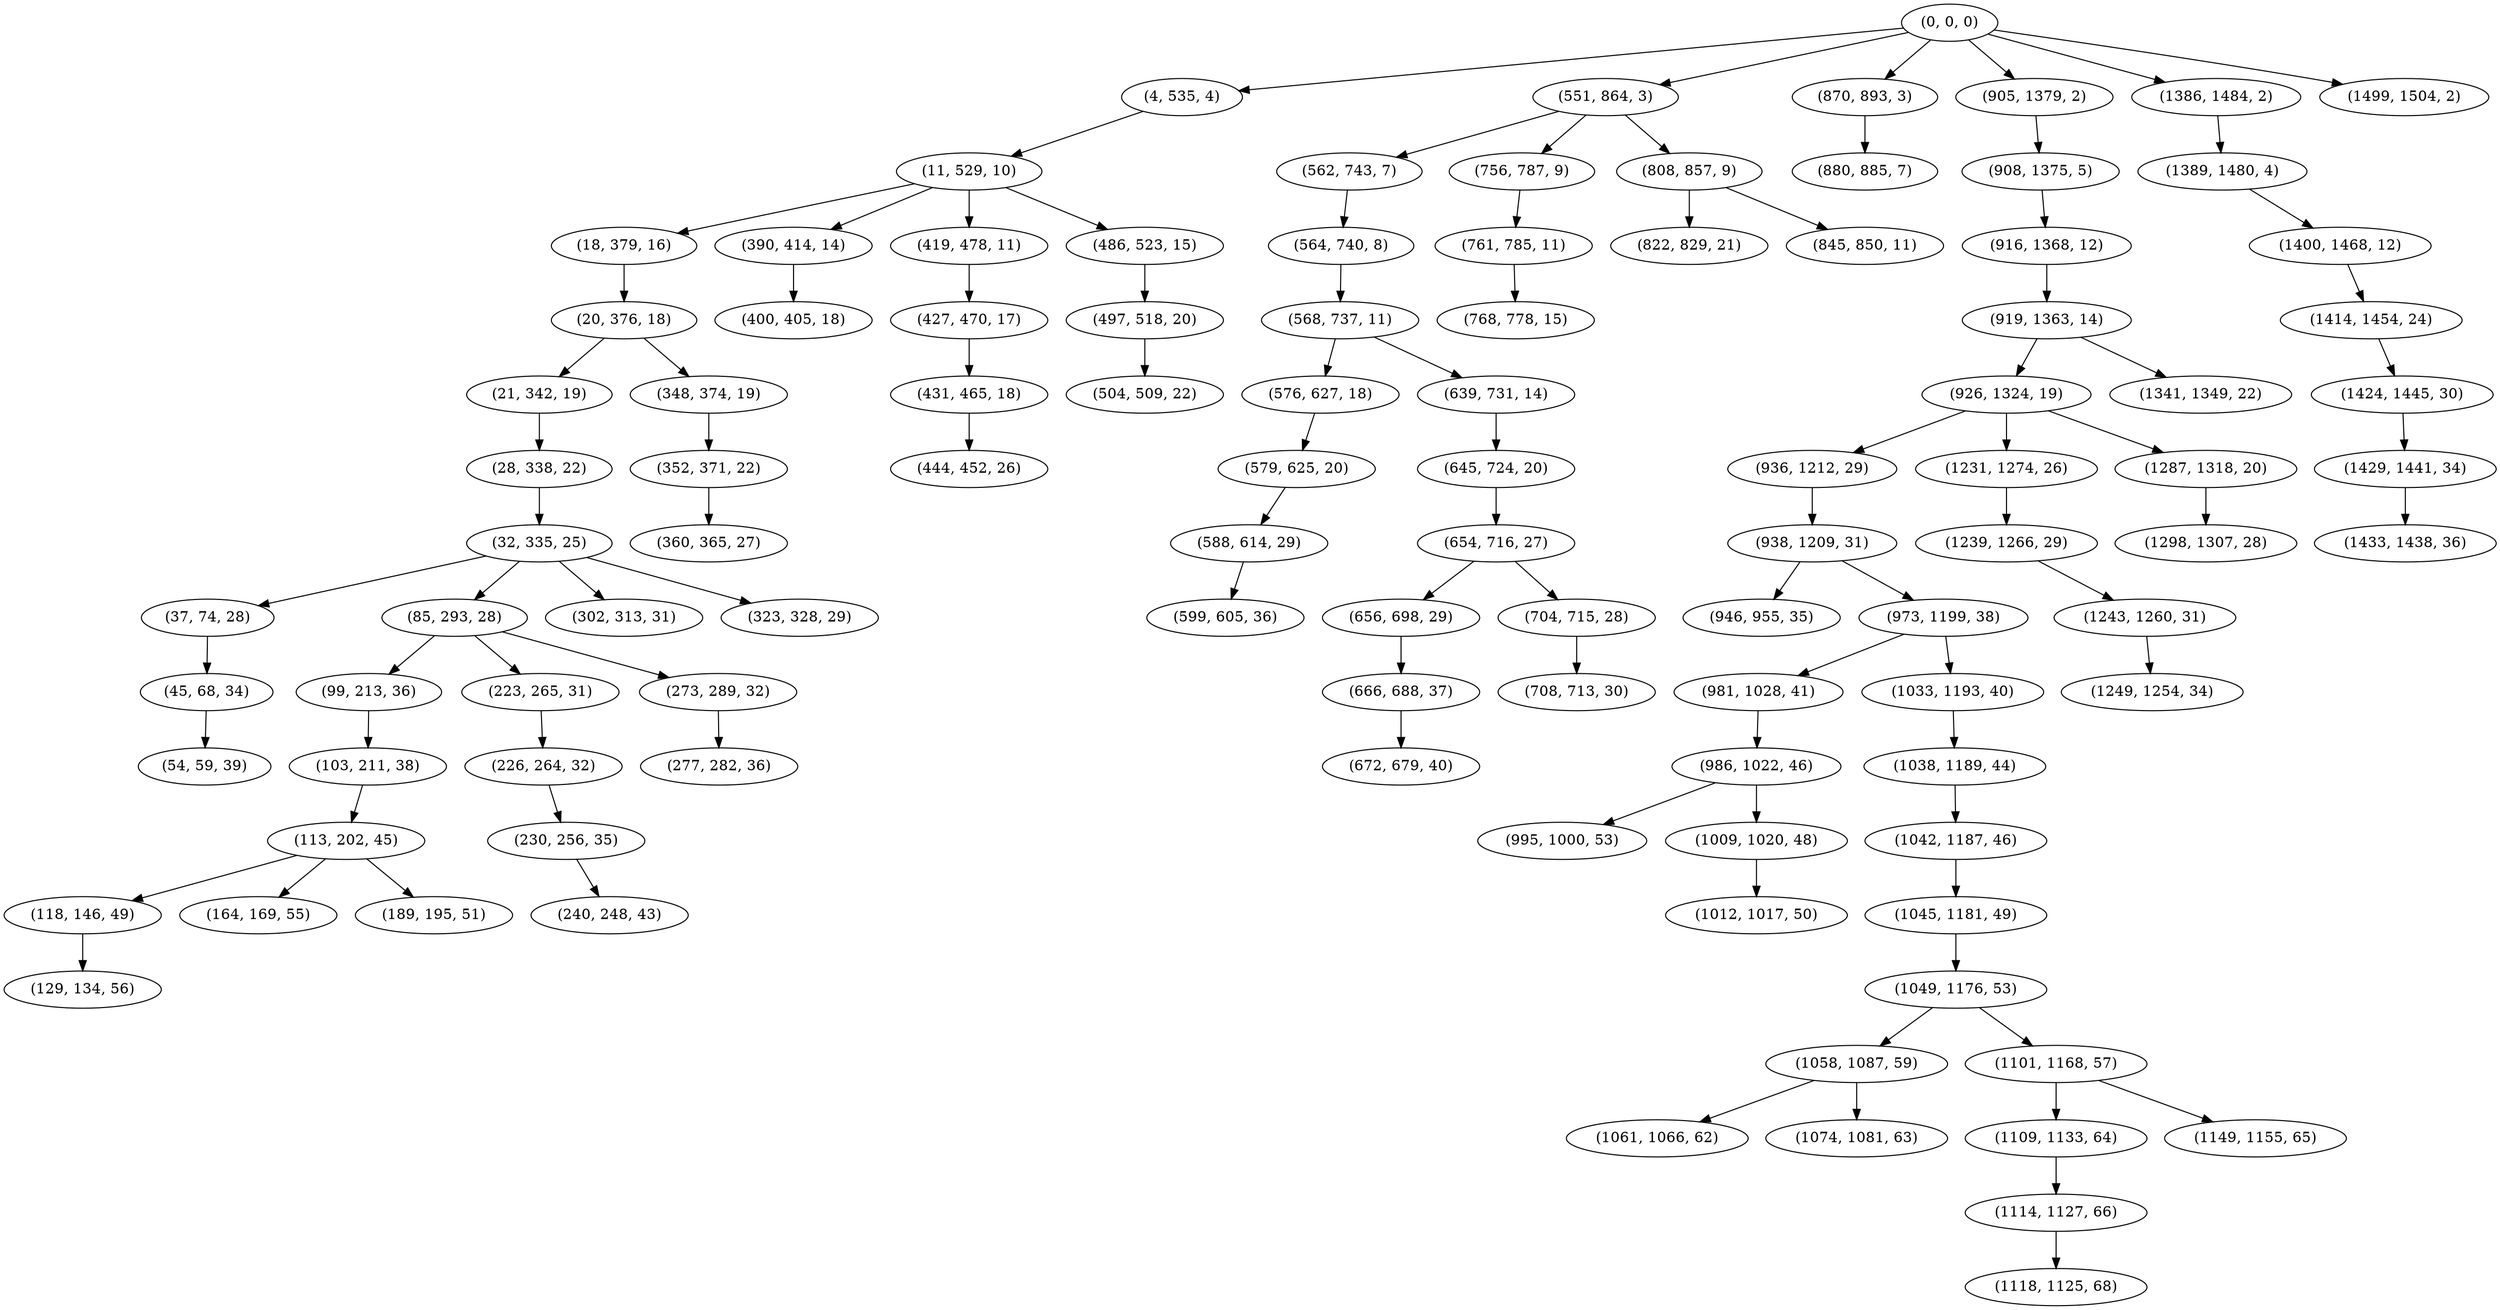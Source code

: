 digraph tree {
    "(0, 0, 0)";
    "(4, 535, 4)";
    "(11, 529, 10)";
    "(18, 379, 16)";
    "(20, 376, 18)";
    "(21, 342, 19)";
    "(28, 338, 22)";
    "(32, 335, 25)";
    "(37, 74, 28)";
    "(45, 68, 34)";
    "(54, 59, 39)";
    "(85, 293, 28)";
    "(99, 213, 36)";
    "(103, 211, 38)";
    "(113, 202, 45)";
    "(118, 146, 49)";
    "(129, 134, 56)";
    "(164, 169, 55)";
    "(189, 195, 51)";
    "(223, 265, 31)";
    "(226, 264, 32)";
    "(230, 256, 35)";
    "(240, 248, 43)";
    "(273, 289, 32)";
    "(277, 282, 36)";
    "(302, 313, 31)";
    "(323, 328, 29)";
    "(348, 374, 19)";
    "(352, 371, 22)";
    "(360, 365, 27)";
    "(390, 414, 14)";
    "(400, 405, 18)";
    "(419, 478, 11)";
    "(427, 470, 17)";
    "(431, 465, 18)";
    "(444, 452, 26)";
    "(486, 523, 15)";
    "(497, 518, 20)";
    "(504, 509, 22)";
    "(551, 864, 3)";
    "(562, 743, 7)";
    "(564, 740, 8)";
    "(568, 737, 11)";
    "(576, 627, 18)";
    "(579, 625, 20)";
    "(588, 614, 29)";
    "(599, 605, 36)";
    "(639, 731, 14)";
    "(645, 724, 20)";
    "(654, 716, 27)";
    "(656, 698, 29)";
    "(666, 688, 37)";
    "(672, 679, 40)";
    "(704, 715, 28)";
    "(708, 713, 30)";
    "(756, 787, 9)";
    "(761, 785, 11)";
    "(768, 778, 15)";
    "(808, 857, 9)";
    "(822, 829, 21)";
    "(845, 850, 11)";
    "(870, 893, 3)";
    "(880, 885, 7)";
    "(905, 1379, 2)";
    "(908, 1375, 5)";
    "(916, 1368, 12)";
    "(919, 1363, 14)";
    "(926, 1324, 19)";
    "(936, 1212, 29)";
    "(938, 1209, 31)";
    "(946, 955, 35)";
    "(973, 1199, 38)";
    "(981, 1028, 41)";
    "(986, 1022, 46)";
    "(995, 1000, 53)";
    "(1009, 1020, 48)";
    "(1012, 1017, 50)";
    "(1033, 1193, 40)";
    "(1038, 1189, 44)";
    "(1042, 1187, 46)";
    "(1045, 1181, 49)";
    "(1049, 1176, 53)";
    "(1058, 1087, 59)";
    "(1061, 1066, 62)";
    "(1074, 1081, 63)";
    "(1101, 1168, 57)";
    "(1109, 1133, 64)";
    "(1114, 1127, 66)";
    "(1118, 1125, 68)";
    "(1149, 1155, 65)";
    "(1231, 1274, 26)";
    "(1239, 1266, 29)";
    "(1243, 1260, 31)";
    "(1249, 1254, 34)";
    "(1287, 1318, 20)";
    "(1298, 1307, 28)";
    "(1341, 1349, 22)";
    "(1386, 1484, 2)";
    "(1389, 1480, 4)";
    "(1400, 1468, 12)";
    "(1414, 1454, 24)";
    "(1424, 1445, 30)";
    "(1429, 1441, 34)";
    "(1433, 1438, 36)";
    "(1499, 1504, 2)";
    "(0, 0, 0)" -> "(4, 535, 4)";
    "(0, 0, 0)" -> "(551, 864, 3)";
    "(0, 0, 0)" -> "(870, 893, 3)";
    "(0, 0, 0)" -> "(905, 1379, 2)";
    "(0, 0, 0)" -> "(1386, 1484, 2)";
    "(0, 0, 0)" -> "(1499, 1504, 2)";
    "(4, 535, 4)" -> "(11, 529, 10)";
    "(11, 529, 10)" -> "(18, 379, 16)";
    "(11, 529, 10)" -> "(390, 414, 14)";
    "(11, 529, 10)" -> "(419, 478, 11)";
    "(11, 529, 10)" -> "(486, 523, 15)";
    "(18, 379, 16)" -> "(20, 376, 18)";
    "(20, 376, 18)" -> "(21, 342, 19)";
    "(20, 376, 18)" -> "(348, 374, 19)";
    "(21, 342, 19)" -> "(28, 338, 22)";
    "(28, 338, 22)" -> "(32, 335, 25)";
    "(32, 335, 25)" -> "(37, 74, 28)";
    "(32, 335, 25)" -> "(85, 293, 28)";
    "(32, 335, 25)" -> "(302, 313, 31)";
    "(32, 335, 25)" -> "(323, 328, 29)";
    "(37, 74, 28)" -> "(45, 68, 34)";
    "(45, 68, 34)" -> "(54, 59, 39)";
    "(85, 293, 28)" -> "(99, 213, 36)";
    "(85, 293, 28)" -> "(223, 265, 31)";
    "(85, 293, 28)" -> "(273, 289, 32)";
    "(99, 213, 36)" -> "(103, 211, 38)";
    "(103, 211, 38)" -> "(113, 202, 45)";
    "(113, 202, 45)" -> "(118, 146, 49)";
    "(113, 202, 45)" -> "(164, 169, 55)";
    "(113, 202, 45)" -> "(189, 195, 51)";
    "(118, 146, 49)" -> "(129, 134, 56)";
    "(223, 265, 31)" -> "(226, 264, 32)";
    "(226, 264, 32)" -> "(230, 256, 35)";
    "(230, 256, 35)" -> "(240, 248, 43)";
    "(273, 289, 32)" -> "(277, 282, 36)";
    "(348, 374, 19)" -> "(352, 371, 22)";
    "(352, 371, 22)" -> "(360, 365, 27)";
    "(390, 414, 14)" -> "(400, 405, 18)";
    "(419, 478, 11)" -> "(427, 470, 17)";
    "(427, 470, 17)" -> "(431, 465, 18)";
    "(431, 465, 18)" -> "(444, 452, 26)";
    "(486, 523, 15)" -> "(497, 518, 20)";
    "(497, 518, 20)" -> "(504, 509, 22)";
    "(551, 864, 3)" -> "(562, 743, 7)";
    "(551, 864, 3)" -> "(756, 787, 9)";
    "(551, 864, 3)" -> "(808, 857, 9)";
    "(562, 743, 7)" -> "(564, 740, 8)";
    "(564, 740, 8)" -> "(568, 737, 11)";
    "(568, 737, 11)" -> "(576, 627, 18)";
    "(568, 737, 11)" -> "(639, 731, 14)";
    "(576, 627, 18)" -> "(579, 625, 20)";
    "(579, 625, 20)" -> "(588, 614, 29)";
    "(588, 614, 29)" -> "(599, 605, 36)";
    "(639, 731, 14)" -> "(645, 724, 20)";
    "(645, 724, 20)" -> "(654, 716, 27)";
    "(654, 716, 27)" -> "(656, 698, 29)";
    "(654, 716, 27)" -> "(704, 715, 28)";
    "(656, 698, 29)" -> "(666, 688, 37)";
    "(666, 688, 37)" -> "(672, 679, 40)";
    "(704, 715, 28)" -> "(708, 713, 30)";
    "(756, 787, 9)" -> "(761, 785, 11)";
    "(761, 785, 11)" -> "(768, 778, 15)";
    "(808, 857, 9)" -> "(822, 829, 21)";
    "(808, 857, 9)" -> "(845, 850, 11)";
    "(870, 893, 3)" -> "(880, 885, 7)";
    "(905, 1379, 2)" -> "(908, 1375, 5)";
    "(908, 1375, 5)" -> "(916, 1368, 12)";
    "(916, 1368, 12)" -> "(919, 1363, 14)";
    "(919, 1363, 14)" -> "(926, 1324, 19)";
    "(919, 1363, 14)" -> "(1341, 1349, 22)";
    "(926, 1324, 19)" -> "(936, 1212, 29)";
    "(926, 1324, 19)" -> "(1231, 1274, 26)";
    "(926, 1324, 19)" -> "(1287, 1318, 20)";
    "(936, 1212, 29)" -> "(938, 1209, 31)";
    "(938, 1209, 31)" -> "(946, 955, 35)";
    "(938, 1209, 31)" -> "(973, 1199, 38)";
    "(973, 1199, 38)" -> "(981, 1028, 41)";
    "(973, 1199, 38)" -> "(1033, 1193, 40)";
    "(981, 1028, 41)" -> "(986, 1022, 46)";
    "(986, 1022, 46)" -> "(995, 1000, 53)";
    "(986, 1022, 46)" -> "(1009, 1020, 48)";
    "(1009, 1020, 48)" -> "(1012, 1017, 50)";
    "(1033, 1193, 40)" -> "(1038, 1189, 44)";
    "(1038, 1189, 44)" -> "(1042, 1187, 46)";
    "(1042, 1187, 46)" -> "(1045, 1181, 49)";
    "(1045, 1181, 49)" -> "(1049, 1176, 53)";
    "(1049, 1176, 53)" -> "(1058, 1087, 59)";
    "(1049, 1176, 53)" -> "(1101, 1168, 57)";
    "(1058, 1087, 59)" -> "(1061, 1066, 62)";
    "(1058, 1087, 59)" -> "(1074, 1081, 63)";
    "(1101, 1168, 57)" -> "(1109, 1133, 64)";
    "(1101, 1168, 57)" -> "(1149, 1155, 65)";
    "(1109, 1133, 64)" -> "(1114, 1127, 66)";
    "(1114, 1127, 66)" -> "(1118, 1125, 68)";
    "(1231, 1274, 26)" -> "(1239, 1266, 29)";
    "(1239, 1266, 29)" -> "(1243, 1260, 31)";
    "(1243, 1260, 31)" -> "(1249, 1254, 34)";
    "(1287, 1318, 20)" -> "(1298, 1307, 28)";
    "(1386, 1484, 2)" -> "(1389, 1480, 4)";
    "(1389, 1480, 4)" -> "(1400, 1468, 12)";
    "(1400, 1468, 12)" -> "(1414, 1454, 24)";
    "(1414, 1454, 24)" -> "(1424, 1445, 30)";
    "(1424, 1445, 30)" -> "(1429, 1441, 34)";
    "(1429, 1441, 34)" -> "(1433, 1438, 36)";
}
